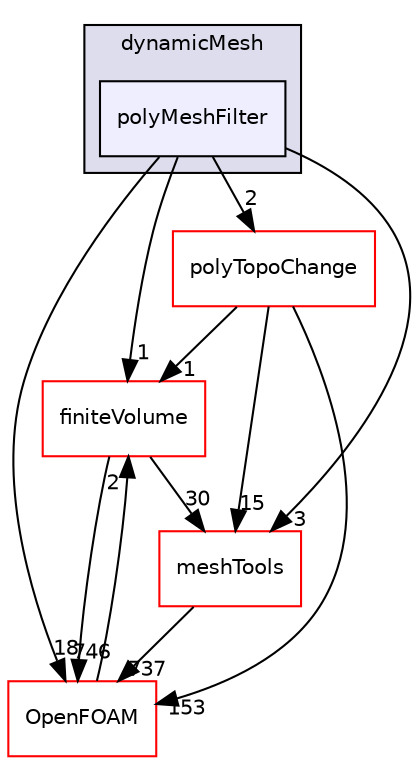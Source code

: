 digraph "src/dynamicMesh/polyMeshFilter" {
  bgcolor=transparent;
  compound=true
  node [ fontsize="10", fontname="Helvetica"];
  edge [ labelfontsize="10", labelfontname="Helvetica"];
  subgraph clusterdir_63742796c427c97a292c80f7db71da36 {
    graph [ bgcolor="#ddddee", pencolor="black", label="dynamicMesh" fontname="Helvetica", fontsize="10", URL="dir_63742796c427c97a292c80f7db71da36.html"]
  dir_0b1562575ddc4c1518e7b4b5f6e4aecc [shape=box, label="polyMeshFilter", style="filled", fillcolor="#eeeeff", pencolor="black", URL="dir_0b1562575ddc4c1518e7b4b5f6e4aecc.html"];
  }
  dir_9bd15774b555cf7259a6fa18f99fe99b [shape=box label="finiteVolume" color="red" URL="dir_9bd15774b555cf7259a6fa18f99fe99b.html"];
  dir_ae30ad0bef50cf391b24c614251bb9fd [shape=box label="meshTools" color="red" URL="dir_ae30ad0bef50cf391b24c614251bb9fd.html"];
  dir_1dcc9f8d039401a5088c21c8f851d182 [shape=box label="polyTopoChange" color="red" URL="dir_1dcc9f8d039401a5088c21c8f851d182.html"];
  dir_c5473ff19b20e6ec4dfe5c310b3778a8 [shape=box label="OpenFOAM" color="red" URL="dir_c5473ff19b20e6ec4dfe5c310b3778a8.html"];
  dir_9bd15774b555cf7259a6fa18f99fe99b->dir_ae30ad0bef50cf391b24c614251bb9fd [headlabel="30", labeldistance=1.5 headhref="dir_000896_001750.html"];
  dir_9bd15774b555cf7259a6fa18f99fe99b->dir_c5473ff19b20e6ec4dfe5c310b3778a8 [headlabel="746", labeldistance=1.5 headhref="dir_000896_001896.html"];
  dir_ae30ad0bef50cf391b24c614251bb9fd->dir_c5473ff19b20e6ec4dfe5c310b3778a8 [headlabel="737", labeldistance=1.5 headhref="dir_001750_001896.html"];
  dir_1dcc9f8d039401a5088c21c8f851d182->dir_9bd15774b555cf7259a6fa18f99fe99b [headlabel="1", labeldistance=1.5 headhref="dir_000844_000896.html"];
  dir_1dcc9f8d039401a5088c21c8f851d182->dir_ae30ad0bef50cf391b24c614251bb9fd [headlabel="15", labeldistance=1.5 headhref="dir_000844_001750.html"];
  dir_1dcc9f8d039401a5088c21c8f851d182->dir_c5473ff19b20e6ec4dfe5c310b3778a8 [headlabel="153", labeldistance=1.5 headhref="dir_000844_001896.html"];
  dir_0b1562575ddc4c1518e7b4b5f6e4aecc->dir_9bd15774b555cf7259a6fa18f99fe99b [headlabel="1", labeldistance=1.5 headhref="dir_000843_000896.html"];
  dir_0b1562575ddc4c1518e7b4b5f6e4aecc->dir_ae30ad0bef50cf391b24c614251bb9fd [headlabel="3", labeldistance=1.5 headhref="dir_000843_001750.html"];
  dir_0b1562575ddc4c1518e7b4b5f6e4aecc->dir_1dcc9f8d039401a5088c21c8f851d182 [headlabel="2", labeldistance=1.5 headhref="dir_000843_000844.html"];
  dir_0b1562575ddc4c1518e7b4b5f6e4aecc->dir_c5473ff19b20e6ec4dfe5c310b3778a8 [headlabel="18", labeldistance=1.5 headhref="dir_000843_001896.html"];
  dir_c5473ff19b20e6ec4dfe5c310b3778a8->dir_9bd15774b555cf7259a6fa18f99fe99b [headlabel="2", labeldistance=1.5 headhref="dir_001896_000896.html"];
}
